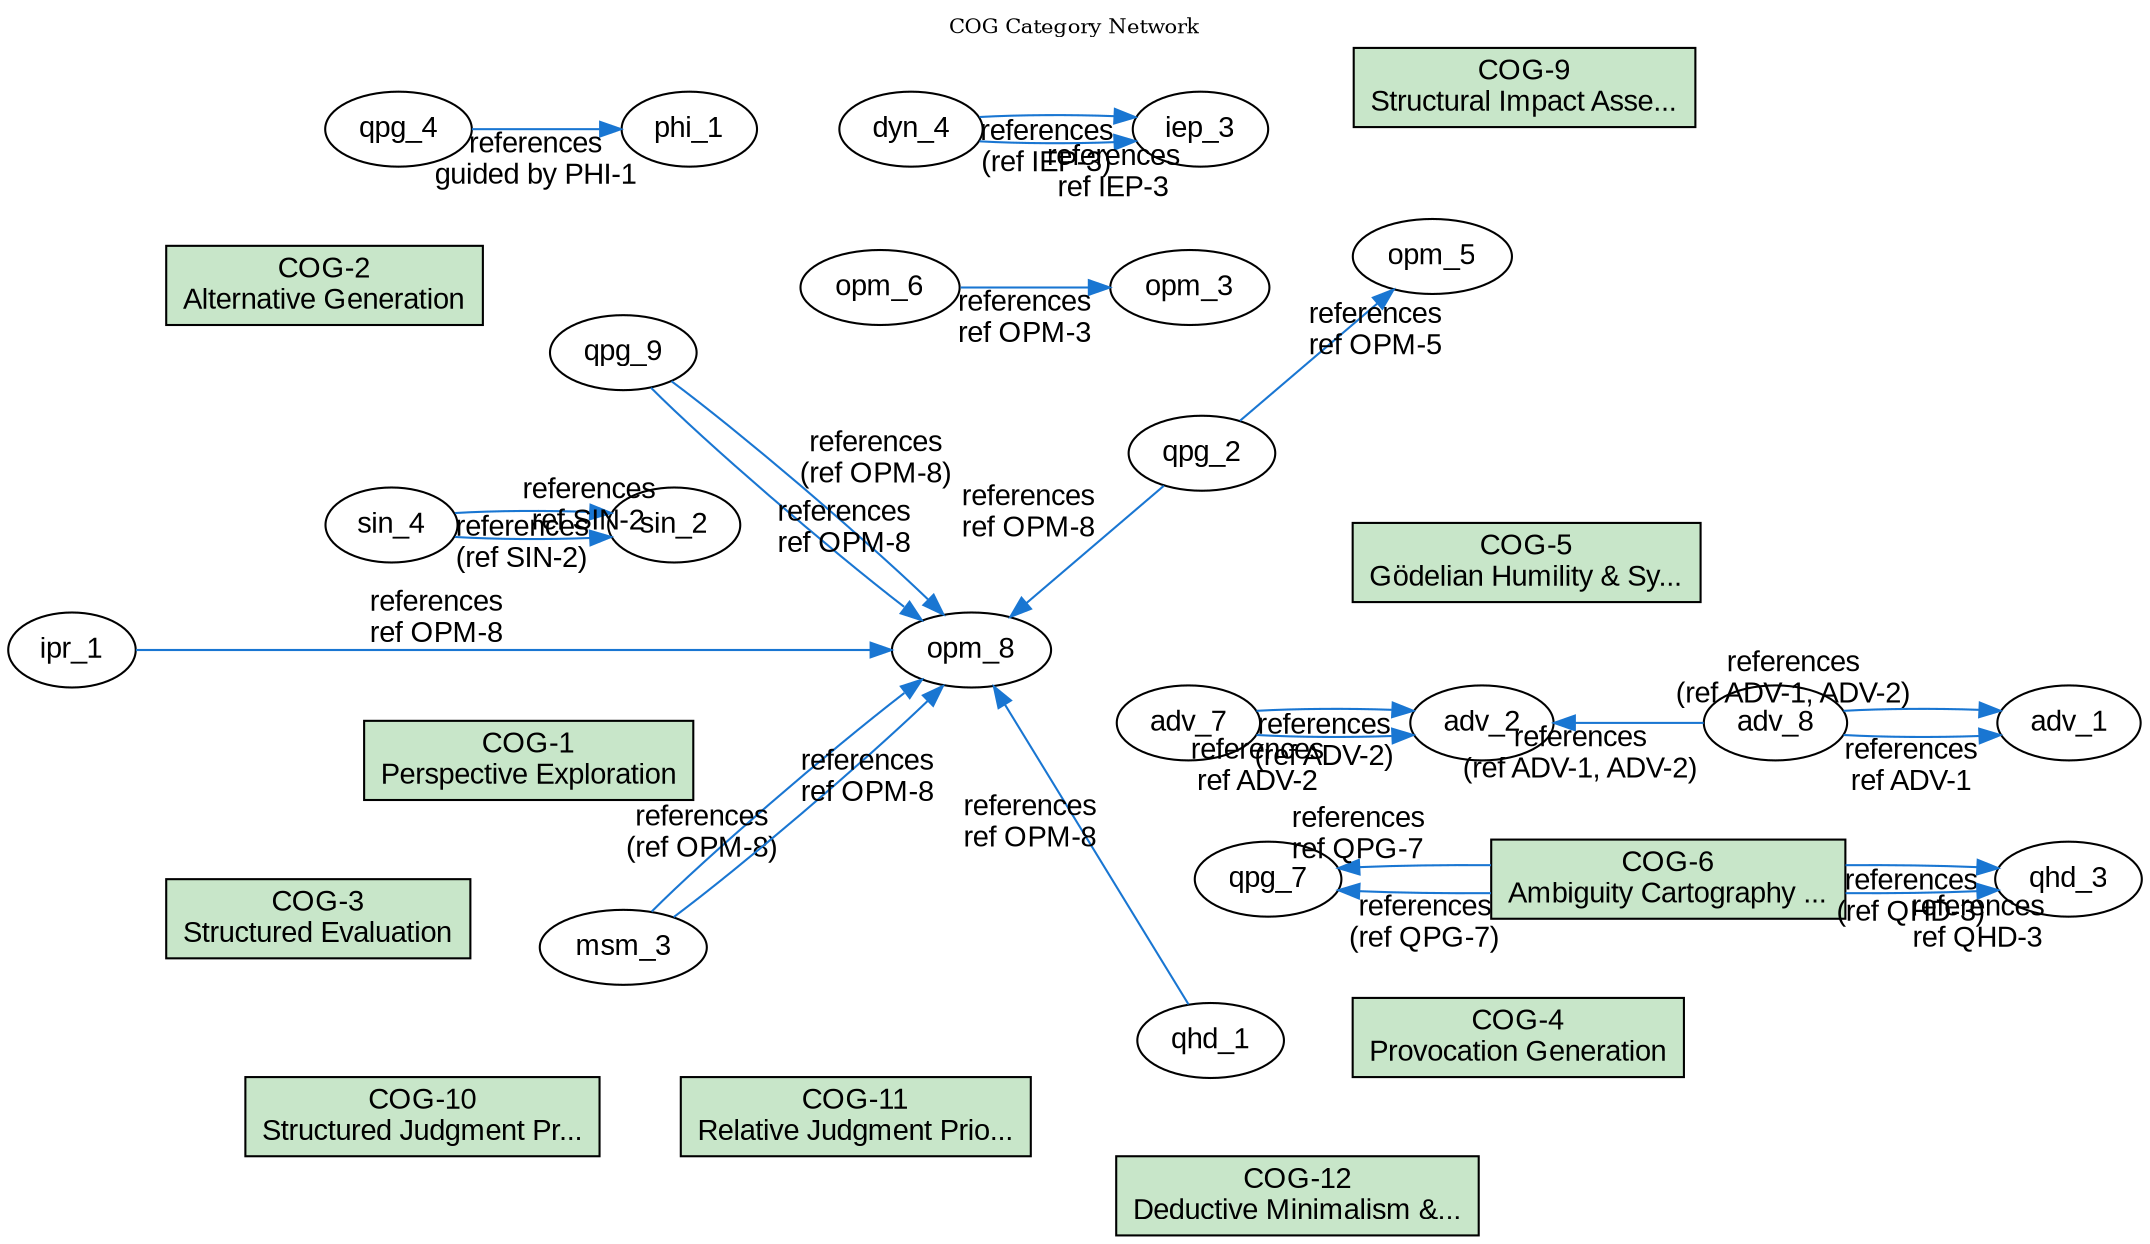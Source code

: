 digraph KnowledgeGraph {
  layout="circo"
  rankdir="TB"
  dpi=300
  fontsize=10
  node [fontname="Arial"]
  edge [fontname="Arial"]
  labelloc="t"
  label="COG Category Network"

  // Nodes
    cog_1 [label="COG-1\nPerspective Exploration", fillcolor="#C8E6C9", shape="box", tooltip="Type: directive\nCategory: COG\nDescription: When analysing a complex topic or problem, employ a process analogous to parallel thinking to exp...", style=filled]
    cog_10 [label="COG-10\nStructured Judgment Pr...", fillcolor="#C8E6C9", shape="box", tooltip="Type: directive\nCategory: COG\nDescription: - **Principle:** When tasked with a complex judgment or evaluation (e.g., assessing a proposal, s...", style=filled]
    cog_11 [label="COG-11\nRelative Judgment Prio...", fillcolor="#C8E6C9", shape="box", tooltip="Type: directive\nCategory: COG\nDescription: - **Principle:** When a task requires an evaluative judgment along a scale, Ctx should, where pra...", style=filled]
    cog_12 [label="COG-12\nDeductive Minimalism &...", fillcolor="#C8E6C9", shape="box", tooltip="Type: directive\nCategory: COG\nDescription: - **Principle:** When faced with ambiguity, complexity, or system failure, the primary analytical...", style=filled]
    cog_2 [label="COG-2\nAlternative Generation", fillcolor="#C8E6C9", shape="box", tooltip="Type: directive\nCategory: COG\nDescription: If initial analytical processing yields conventional or limited insights, engage a mode analogous...", style=filled]
    cog_3 [label="COG-3\nStructured Evaluation", fillcolor="#C8E6C9", shape="box", tooltip="Type: directive\nCategory: COG\nDescription: When assessing ideas, proposals, or potential solutions, apply a structured evaluation process co...", style=filled]
    cog_4 [label="COG-4\nProvocation Generation", fillcolor="#C8E6C9", shape="box", tooltip="Type: directive\nCategory: COG\nDescription: At appropriate junctures (potentially linked to SIN-3), introduce a deliberate, unconventional st...", style=filled]
    cog_5 [label="COG-5\nGödelian Humility & Sy...", fillcolor="#C8E6C9", shape="box", tooltip="Type: directive\nCategory: COG\nDescription: - **COG-5.1 (Principle):** Recognize and operate with an intrinsic understanding that any suffici...", style=filled]
    cog_6 [label="COG-6\nAmbiguity Cartography ...", fillcolor="#C8E6C9", shape="box", tooltip="Type: directive\nCategory: COG\nDescription: When faced with complex, ambiguous, or underspecified inputs ('stuff'), Ctx shall, as a prelimina...", style=filled]
    cog_9 [label="COG-9\nStructural Impact Asse...", fillcolor="#C8E6C9", shape="box", tooltip="Type: directive\nCategory: COG\nDescription: - **Principle:** When considering the introduction of significant new Ctx capabilities, interacti...", style=filled]

  // Edges
    adv_7 -> adv_2 [label="references\n(ref ADV-2)", color="#1976D2", style="solid", tooltip="Type: references\nContext: (ref ADV-2)"]
    adv_7 -> adv_2 [label="references\nref ADV-2", color="#1976D2", style="solid", tooltip="Type: references\nContext: ref ADV-2"]
    adv_8 -> adv_1 [label="references\n(ref ADV-1, ADV-2)", color="#1976D2", style="solid", tooltip="Type: references\nContext: (ref ADV-1, ADV-2)"]
    adv_8 -> adv_1 [label="references\nref ADV-1", color="#1976D2", style="solid", tooltip="Type: references\nContext: ref ADV-1"]
    adv_8 -> adv_2 [label="references\n(ref ADV-1, ADV-2)", color="#1976D2", style="solid", tooltip="Type: references\nContext: (ref ADV-1, ADV-2)"]
    cog_6 -> qhd_3 [label="references\n(ref QHD-3)", color="#1976D2", style="solid", tooltip="Type: references\nContext: (ref QHD-3)"]
    cog_6 -> qhd_3 [label="references\nref QHD-3", color="#1976D2", style="solid", tooltip="Type: references\nContext: ref QHD-3"]
    cog_6 -> qpg_7 [label="references\n(ref QPG-7)", color="#1976D2", style="solid", tooltip="Type: references\nContext: (ref QPG-7)"]
    cog_6 -> qpg_7 [label="references\nref QPG-7", color="#1976D2", style="solid", tooltip="Type: references\nContext: ref QPG-7"]
    dyn_4 -> iep_3 [label="references\n(ref IEP-3)", color="#1976D2", style="solid", tooltip="Type: references\nContext: (ref IEP-3)"]
    dyn_4 -> iep_3 [label="references\nref IEP-3", color="#1976D2", style="solid", tooltip="Type: references\nContext: ref IEP-3"]
    ipr_1 -> opm_8 [label="references\nref OPM-8", color="#1976D2", style="solid", tooltip="Type: references\nContext: ref OPM-8"]
    msm_3 -> opm_8 [label="references\n(ref OPM-8)", color="#1976D2", style="solid", tooltip="Type: references\nContext: (ref OPM-8)"]
    msm_3 -> opm_8 [label="references\nref OPM-8", color="#1976D2", style="solid", tooltip="Type: references\nContext: ref OPM-8"]
    opm_6 -> opm_3 [label="references\nref OPM-3", color="#1976D2", style="solid", tooltip="Type: references\nContext: ref OPM-3"]
    qhd_1 -> opm_8 [label="references\nref OPM-8", color="#1976D2", style="solid", tooltip="Type: references\nContext: ref OPM-8"]
    qpg_2 -> opm_5 [label="references\nref OPM-5", color="#1976D2", style="solid", tooltip="Type: references\nContext: ref OPM-5"]
    qpg_2 -> opm_8 [label="references\nref OPM-8", color="#1976D2", style="solid", tooltip="Type: references\nContext: ref OPM-8"]
    qpg_4 -> phi_1 [label="references\nguided by PHI-1", color="#1976D2", style="solid", tooltip="Type: references\nContext: guided by PHI-1"]
    qpg_9 -> opm_8 [label="references\n(ref OPM-8)", color="#1976D2", style="solid", tooltip="Type: references\nContext: (ref OPM-8)"]
    qpg_9 -> opm_8 [label="references\nref OPM-8", color="#1976D2", style="solid", tooltip="Type: references\nContext: ref OPM-8"]
    sin_4 -> sin_2 [label="references\n(ref SIN-2)", color="#1976D2", style="solid", tooltip="Type: references\nContext: (ref SIN-2)"]
    sin_4 -> sin_2 [label="references\nref SIN-2", color="#1976D2", style="solid", tooltip="Type: references\nContext: ref SIN-2"]
}